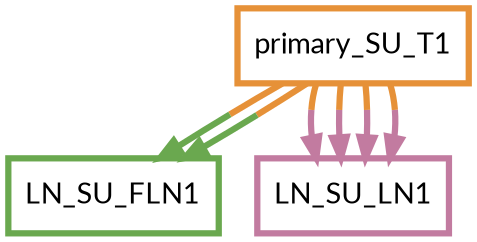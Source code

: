 digraph  {
dpi=600;size=3.5;
LN_SU_FLN1 [color="#6aa84fff", fillcolor=white, fontname=Lato, penwidth="3.0", shape=box];
LN_SU_LN1 [color="#c27ba0ff", fillcolor=white, fontname=Lato, penwidth="3.0", shape=box];
primary_SU_T1 [color="#e69138ff", fillcolor=white, fontname=Lato, penwidth="3.0", shape=box];
primary_SU_T1 -> LN_SU_FLN1  [color="#e69138ff;0.5:#6aa84fff", key=0, penwidth=3];
primary_SU_T1 -> LN_SU_FLN1  [color="#e69138ff;0.5:#6aa84fff", key=1, penwidth=3];
primary_SU_T1 -> LN_SU_LN1  [color="#e69138ff;0.5:#c27ba0ff", key=0, penwidth=3];
primary_SU_T1 -> LN_SU_LN1  [color="#e69138ff;0.5:#c27ba0ff", key=1, penwidth=3];
primary_SU_T1 -> LN_SU_LN1  [color="#e69138ff;0.5:#c27ba0ff", key=2, penwidth=3];
primary_SU_T1 -> LN_SU_LN1  [color="#e69138ff;0.5:#c27ba0ff", key=3, penwidth=3];
}
